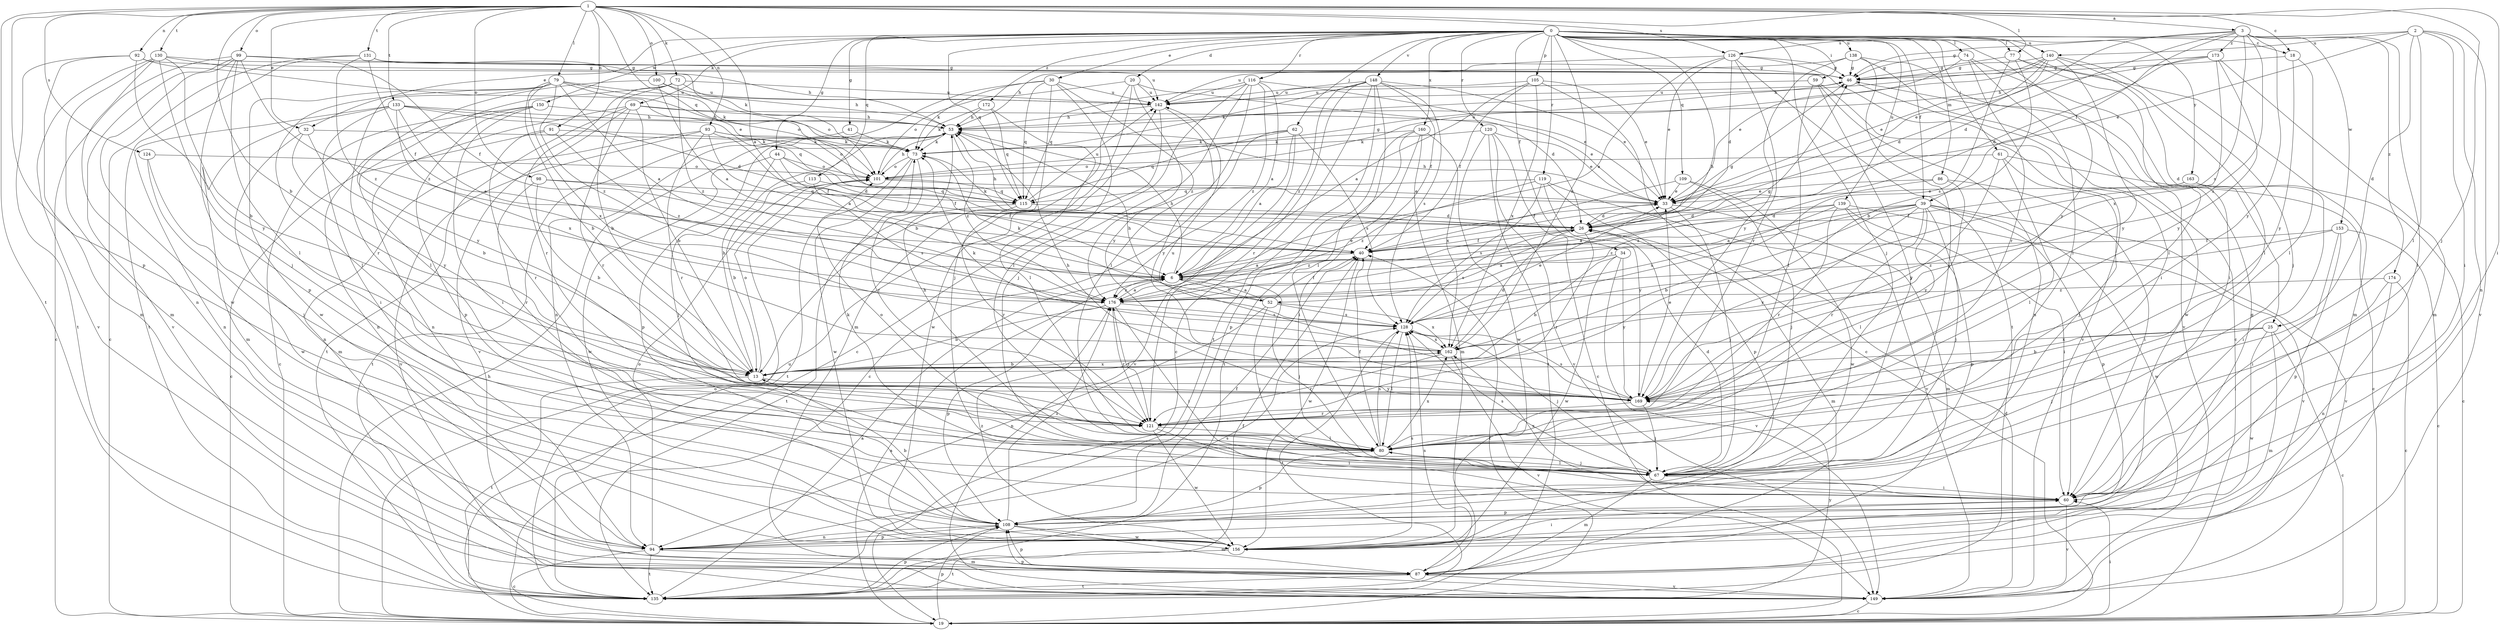 strict digraph  {
0;
1;
2;
3;
6;
13;
18;
19;
20;
25;
26;
30;
32;
33;
34;
39;
40;
41;
44;
46;
52;
53;
59;
60;
61;
62;
67;
69;
72;
73;
74;
77;
79;
80;
86;
87;
91;
92;
93;
94;
98;
99;
100;
101;
105;
108;
109;
113;
115;
116;
119;
120;
121;
124;
126;
128;
130;
131;
133;
135;
138;
139;
140;
142;
148;
149;
150;
153;
156;
160;
162;
163;
169;
172;
173;
174;
176;
0 -> 18  [label=c];
0 -> 20  [label=d];
0 -> 25  [label=d];
0 -> 30  [label=e];
0 -> 32  [label=e];
0 -> 34  [label=f];
0 -> 39  [label=f];
0 -> 41  [label=g];
0 -> 44  [label=g];
0 -> 52  [label=h];
0 -> 59  [label=i];
0 -> 61  [label=j];
0 -> 62  [label=j];
0 -> 67  [label=j];
0 -> 69  [label=k];
0 -> 74  [label=l];
0 -> 77  [label=l];
0 -> 86  [label=m];
0 -> 105  [label=p];
0 -> 109  [label=q];
0 -> 113  [label=q];
0 -> 115  [label=q];
0 -> 116  [label=r];
0 -> 119  [label=r];
0 -> 120  [label=r];
0 -> 138  [label=u];
0 -> 139  [label=u];
0 -> 140  [label=u];
0 -> 148  [label=v];
0 -> 150  [label=w];
0 -> 160  [label=x];
0 -> 162  [label=x];
0 -> 163  [label=y];
0 -> 169  [label=y];
0 -> 172  [label=z];
1 -> 3  [label=a];
1 -> 6  [label=a];
1 -> 13  [label=b];
1 -> 18  [label=c];
1 -> 32  [label=e];
1 -> 60  [label=i];
1 -> 67  [label=j];
1 -> 72  [label=k];
1 -> 77  [label=l];
1 -> 79  [label=l];
1 -> 91  [label=n];
1 -> 92  [label=n];
1 -> 93  [label=n];
1 -> 98  [label=o];
1 -> 99  [label=o];
1 -> 100  [label=o];
1 -> 108  [label=p];
1 -> 115  [label=q];
1 -> 124  [label=s];
1 -> 126  [label=s];
1 -> 130  [label=t];
1 -> 131  [label=t];
1 -> 133  [label=t];
1 -> 135  [label=t];
2 -> 25  [label=d];
2 -> 33  [label=e];
2 -> 60  [label=i];
2 -> 80  [label=l];
2 -> 94  [label=n];
2 -> 126  [label=s];
2 -> 140  [label=u];
2 -> 149  [label=v];
3 -> 26  [label=d];
3 -> 33  [label=e];
3 -> 39  [label=f];
3 -> 46  [label=g];
3 -> 60  [label=i];
3 -> 128  [label=s];
3 -> 153  [label=w];
3 -> 162  [label=x];
3 -> 169  [label=y];
3 -> 173  [label=z];
3 -> 174  [label=z];
6 -> 33  [label=e];
6 -> 52  [label=h];
6 -> 53  [label=h];
6 -> 67  [label=j];
6 -> 176  [label=z];
13 -> 53  [label=h];
13 -> 101  [label=o];
13 -> 135  [label=t];
13 -> 162  [label=x];
13 -> 169  [label=y];
18 -> 46  [label=g];
18 -> 80  [label=l];
18 -> 169  [label=y];
19 -> 6  [label=a];
19 -> 40  [label=f];
19 -> 53  [label=h];
19 -> 60  [label=i];
19 -> 108  [label=p];
19 -> 142  [label=u];
20 -> 26  [label=d];
20 -> 67  [label=j];
20 -> 87  [label=m];
20 -> 101  [label=o];
20 -> 142  [label=u];
20 -> 169  [label=y];
25 -> 13  [label=b];
25 -> 19  [label=c];
25 -> 67  [label=j];
25 -> 87  [label=m];
25 -> 156  [label=w];
25 -> 162  [label=x];
26 -> 40  [label=f];
26 -> 53  [label=h];
26 -> 73  [label=k];
26 -> 87  [label=m];
26 -> 121  [label=r];
26 -> 128  [label=s];
26 -> 176  [label=z];
30 -> 13  [label=b];
30 -> 73  [label=k];
30 -> 80  [label=l];
30 -> 94  [label=n];
30 -> 115  [label=q];
30 -> 142  [label=u];
30 -> 176  [label=z];
32 -> 13  [label=b];
32 -> 73  [label=k];
32 -> 94  [label=n];
32 -> 169  [label=y];
33 -> 26  [label=d];
33 -> 53  [label=h];
33 -> 67  [label=j];
33 -> 87  [label=m];
34 -> 6  [label=a];
34 -> 13  [label=b];
34 -> 149  [label=v];
34 -> 156  [label=w];
34 -> 169  [label=y];
39 -> 6  [label=a];
39 -> 13  [label=b];
39 -> 26  [label=d];
39 -> 67  [label=j];
39 -> 80  [label=l];
39 -> 108  [label=p];
39 -> 121  [label=r];
39 -> 149  [label=v];
39 -> 156  [label=w];
39 -> 169  [label=y];
39 -> 176  [label=z];
40 -> 6  [label=a];
40 -> 46  [label=g];
40 -> 156  [label=w];
41 -> 73  [label=k];
41 -> 135  [label=t];
44 -> 26  [label=d];
44 -> 40  [label=f];
44 -> 67  [label=j];
44 -> 101  [label=o];
44 -> 156  [label=w];
46 -> 142  [label=u];
46 -> 156  [label=w];
52 -> 6  [label=a];
52 -> 40  [label=f];
52 -> 67  [label=j];
52 -> 73  [label=k];
52 -> 94  [label=n];
52 -> 128  [label=s];
52 -> 162  [label=x];
53 -> 73  [label=k];
53 -> 108  [label=p];
53 -> 176  [label=z];
59 -> 67  [label=j];
59 -> 80  [label=l];
59 -> 94  [label=n];
59 -> 142  [label=u];
59 -> 149  [label=v];
60 -> 108  [label=p];
60 -> 149  [label=v];
60 -> 162  [label=x];
61 -> 19  [label=c];
61 -> 67  [label=j];
61 -> 80  [label=l];
61 -> 101  [label=o];
61 -> 169  [label=y];
62 -> 6  [label=a];
62 -> 19  [label=c];
62 -> 73  [label=k];
62 -> 115  [label=q];
62 -> 128  [label=s];
62 -> 149  [label=v];
67 -> 26  [label=d];
67 -> 60  [label=i];
67 -> 73  [label=k];
67 -> 80  [label=l];
67 -> 87  [label=m];
67 -> 128  [label=s];
69 -> 13  [label=b];
69 -> 33  [label=e];
69 -> 53  [label=h];
69 -> 94  [label=n];
69 -> 121  [label=r];
69 -> 135  [label=t];
69 -> 149  [label=v];
72 -> 13  [label=b];
72 -> 53  [label=h];
72 -> 80  [label=l];
72 -> 121  [label=r];
72 -> 142  [label=u];
72 -> 176  [label=z];
73 -> 101  [label=o];
73 -> 121  [label=r];
73 -> 135  [label=t];
73 -> 156  [label=w];
74 -> 33  [label=e];
74 -> 46  [label=g];
74 -> 60  [label=i];
74 -> 80  [label=l];
74 -> 121  [label=r];
77 -> 13  [label=b];
77 -> 46  [label=g];
77 -> 80  [label=l];
77 -> 87  [label=m];
77 -> 128  [label=s];
79 -> 6  [label=a];
79 -> 13  [label=b];
79 -> 73  [label=k];
79 -> 80  [label=l];
79 -> 101  [label=o];
79 -> 121  [label=r];
79 -> 142  [label=u];
79 -> 156  [label=w];
79 -> 162  [label=x];
79 -> 176  [label=z];
80 -> 40  [label=f];
80 -> 53  [label=h];
80 -> 67  [label=j];
80 -> 101  [label=o];
80 -> 108  [label=p];
80 -> 128  [label=s];
80 -> 162  [label=x];
86 -> 33  [label=e];
86 -> 60  [label=i];
86 -> 169  [label=y];
86 -> 176  [label=z];
87 -> 108  [label=p];
87 -> 128  [label=s];
87 -> 135  [label=t];
87 -> 149  [label=v];
91 -> 19  [label=c];
91 -> 73  [label=k];
91 -> 121  [label=r];
91 -> 176  [label=z];
92 -> 33  [label=e];
92 -> 46  [label=g];
92 -> 87  [label=m];
92 -> 135  [label=t];
92 -> 169  [label=y];
93 -> 6  [label=a];
93 -> 40  [label=f];
93 -> 73  [label=k];
93 -> 87  [label=m];
93 -> 101  [label=o];
93 -> 121  [label=r];
93 -> 149  [label=v];
94 -> 19  [label=c];
94 -> 87  [label=m];
94 -> 101  [label=o];
94 -> 108  [label=p];
94 -> 128  [label=s];
94 -> 135  [label=t];
98 -> 13  [label=b];
98 -> 40  [label=f];
98 -> 115  [label=q];
98 -> 121  [label=r];
99 -> 19  [label=c];
99 -> 40  [label=f];
99 -> 46  [label=g];
99 -> 80  [label=l];
99 -> 108  [label=p];
99 -> 149  [label=v];
99 -> 156  [label=w];
99 -> 176  [label=z];
100 -> 6  [label=a];
100 -> 101  [label=o];
100 -> 142  [label=u];
100 -> 169  [label=y];
101 -> 33  [label=e];
101 -> 46  [label=g];
101 -> 53  [label=h];
101 -> 115  [label=q];
105 -> 6  [label=a];
105 -> 19  [label=c];
105 -> 33  [label=e];
105 -> 40  [label=f];
105 -> 142  [label=u];
105 -> 162  [label=x];
108 -> 13  [label=b];
108 -> 40  [label=f];
108 -> 87  [label=m];
108 -> 94  [label=n];
108 -> 156  [label=w];
108 -> 176  [label=z];
109 -> 33  [label=e];
109 -> 40  [label=f];
109 -> 67  [label=j];
109 -> 156  [label=w];
113 -> 13  [label=b];
113 -> 115  [label=q];
113 -> 128  [label=s];
115 -> 26  [label=d];
115 -> 121  [label=r];
115 -> 135  [label=t];
115 -> 142  [label=u];
116 -> 6  [label=a];
116 -> 19  [label=c];
116 -> 33  [label=e];
116 -> 67  [label=j];
116 -> 80  [label=l];
116 -> 115  [label=q];
116 -> 142  [label=u];
116 -> 176  [label=z];
119 -> 108  [label=p];
119 -> 115  [label=q];
119 -> 128  [label=s];
119 -> 149  [label=v];
119 -> 169  [label=y];
119 -> 176  [label=z];
120 -> 19  [label=c];
120 -> 33  [label=e];
120 -> 73  [label=k];
120 -> 135  [label=t];
120 -> 149  [label=v];
120 -> 156  [label=w];
121 -> 60  [label=i];
121 -> 80  [label=l];
121 -> 156  [label=w];
121 -> 176  [label=z];
124 -> 67  [label=j];
124 -> 101  [label=o];
124 -> 156  [label=w];
126 -> 6  [label=a];
126 -> 26  [label=d];
126 -> 33  [label=e];
126 -> 46  [label=g];
126 -> 53  [label=h];
126 -> 60  [label=i];
126 -> 121  [label=r];
126 -> 135  [label=t];
128 -> 33  [label=e];
128 -> 53  [label=h];
128 -> 67  [label=j];
128 -> 80  [label=l];
128 -> 135  [label=t];
128 -> 162  [label=x];
130 -> 13  [label=b];
130 -> 46  [label=g];
130 -> 67  [label=j];
130 -> 73  [label=k];
130 -> 87  [label=m];
130 -> 94  [label=n];
130 -> 149  [label=v];
131 -> 19  [label=c];
131 -> 40  [label=f];
131 -> 46  [label=g];
131 -> 53  [label=h];
131 -> 135  [label=t];
131 -> 142  [label=u];
131 -> 176  [label=z];
133 -> 6  [label=a];
133 -> 26  [label=d];
133 -> 53  [label=h];
133 -> 60  [label=i];
133 -> 87  [label=m];
133 -> 94  [label=n];
133 -> 115  [label=q];
133 -> 162  [label=x];
135 -> 6  [label=a];
135 -> 40  [label=f];
135 -> 101  [label=o];
135 -> 108  [label=p];
135 -> 169  [label=y];
138 -> 19  [label=c];
138 -> 46  [label=g];
138 -> 67  [label=j];
138 -> 142  [label=u];
138 -> 149  [label=v];
138 -> 169  [label=y];
139 -> 6  [label=a];
139 -> 26  [label=d];
139 -> 60  [label=i];
139 -> 108  [label=p];
139 -> 121  [label=r];
139 -> 128  [label=s];
139 -> 149  [label=v];
140 -> 26  [label=d];
140 -> 33  [label=e];
140 -> 46  [label=g];
140 -> 53  [label=h];
140 -> 67  [label=j];
140 -> 80  [label=l];
140 -> 101  [label=o];
140 -> 169  [label=y];
142 -> 53  [label=h];
142 -> 156  [label=w];
142 -> 169  [label=y];
148 -> 19  [label=c];
148 -> 33  [label=e];
148 -> 40  [label=f];
148 -> 73  [label=k];
148 -> 80  [label=l];
148 -> 121  [label=r];
148 -> 128  [label=s];
148 -> 135  [label=t];
148 -> 142  [label=u];
148 -> 176  [label=z];
149 -> 19  [label=c];
149 -> 26  [label=d];
149 -> 108  [label=p];
150 -> 19  [label=c];
150 -> 53  [label=h];
150 -> 60  [label=i];
150 -> 94  [label=n];
150 -> 108  [label=p];
153 -> 19  [label=c];
153 -> 40  [label=f];
153 -> 60  [label=i];
153 -> 108  [label=p];
153 -> 176  [label=z];
156 -> 46  [label=g];
156 -> 60  [label=i];
156 -> 128  [label=s];
156 -> 135  [label=t];
156 -> 176  [label=z];
160 -> 60  [label=i];
160 -> 73  [label=k];
160 -> 87  [label=m];
160 -> 108  [label=p];
160 -> 135  [label=t];
160 -> 162  [label=x];
162 -> 13  [label=b];
162 -> 26  [label=d];
162 -> 73  [label=k];
162 -> 121  [label=r];
162 -> 149  [label=v];
163 -> 19  [label=c];
163 -> 33  [label=e];
163 -> 40  [label=f];
163 -> 60  [label=i];
169 -> 33  [label=e];
169 -> 53  [label=h];
169 -> 67  [label=j];
169 -> 121  [label=r];
169 -> 128  [label=s];
169 -> 142  [label=u];
172 -> 53  [label=h];
172 -> 73  [label=k];
172 -> 80  [label=l];
172 -> 115  [label=q];
173 -> 26  [label=d];
173 -> 46  [label=g];
173 -> 53  [label=h];
173 -> 87  [label=m];
173 -> 162  [label=x];
173 -> 169  [label=y];
174 -> 19  [label=c];
174 -> 60  [label=i];
174 -> 94  [label=n];
174 -> 176  [label=z];
176 -> 6  [label=a];
176 -> 13  [label=b];
176 -> 46  [label=g];
176 -> 60  [label=i];
176 -> 108  [label=p];
176 -> 121  [label=r];
176 -> 128  [label=s];
}
